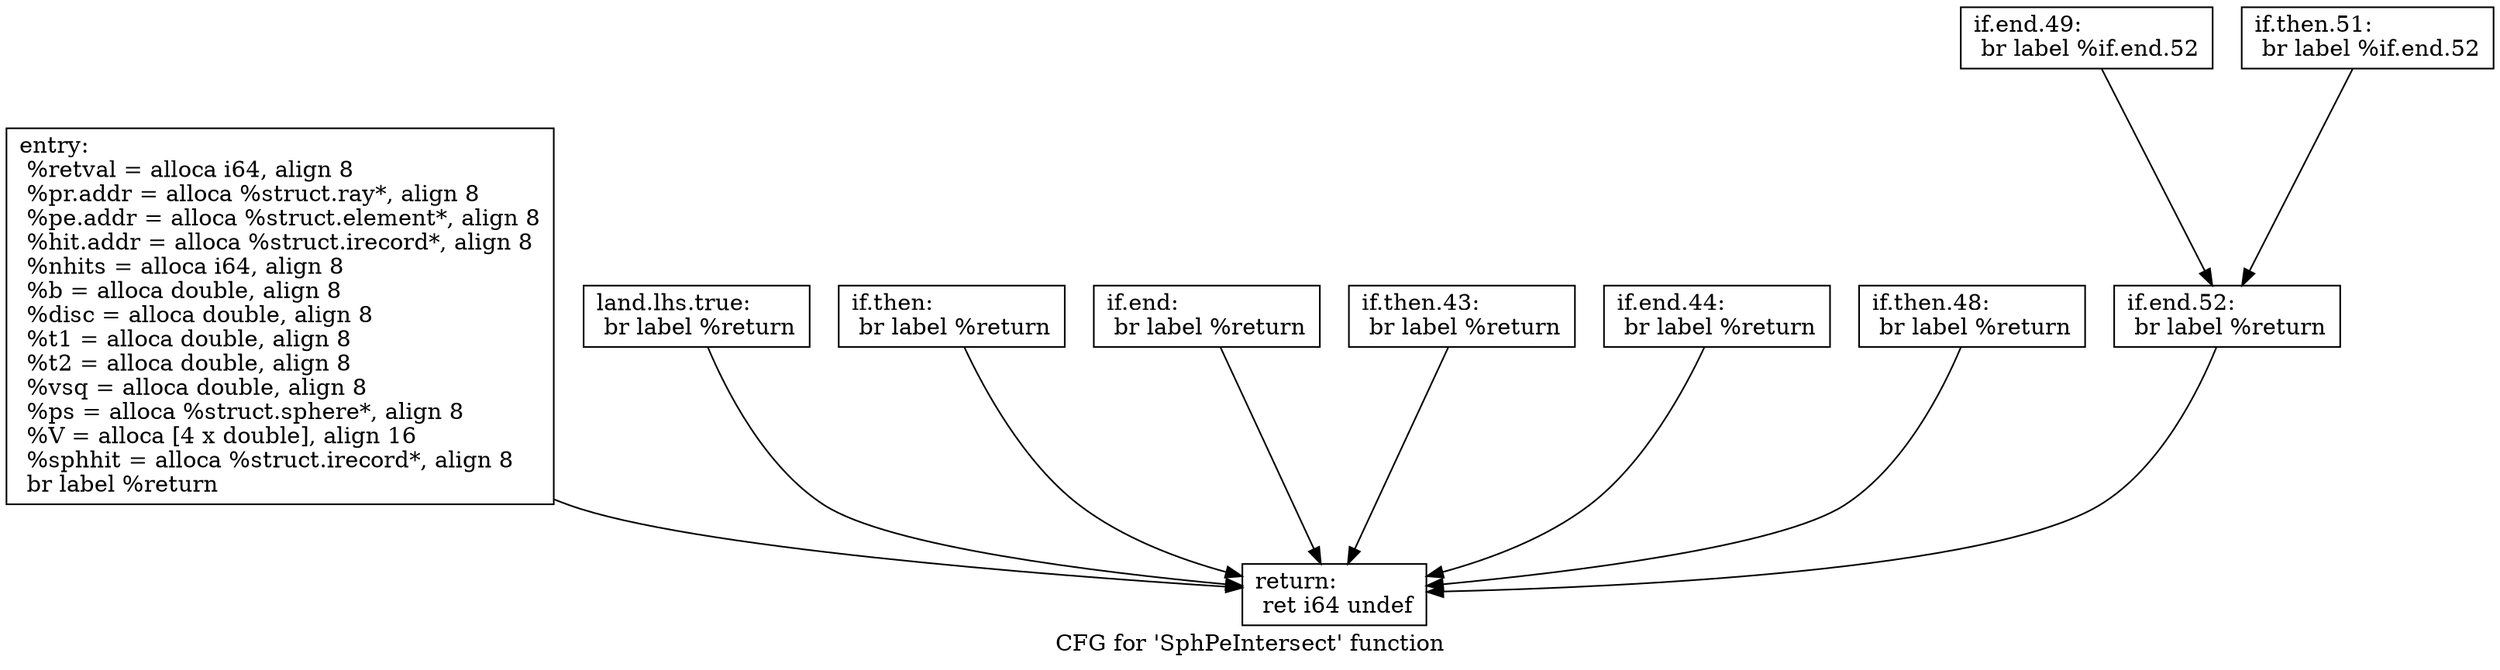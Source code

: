 digraph "CFG for 'SphPeIntersect' function" {
	label="CFG for 'SphPeIntersect' function";

	Node0x608a2e0 [shape=record,label="{entry:\l  %retval = alloca i64, align 8\l  %pr.addr = alloca %struct.ray*, align 8\l  %pe.addr = alloca %struct.element*, align 8\l  %hit.addr = alloca %struct.irecord*, align 8\l  %nhits = alloca i64, align 8\l  %b = alloca double, align 8\l  %disc = alloca double, align 8\l  %t1 = alloca double, align 8\l  %t2 = alloca double, align 8\l  %vsq = alloca double, align 8\l  %ps = alloca %struct.sphere*, align 8\l  %V = alloca [4 x double], align 16\l  %sphhit = alloca %struct.irecord*, align 8\l  br label %return\l}"];
	Node0x608a2e0 -> Node0x608a600;
	Node0x608a330 [shape=record,label="{land.lhs.true:                                    \l  br label %return\l}"];
	Node0x608a330 -> Node0x608a600;
	Node0x608a380 [shape=record,label="{if.then:                                          \l  br label %return\l}"];
	Node0x608a380 -> Node0x608a600;
	Node0x608a3d0 [shape=record,label="{if.end:                                           \l  br label %return\l}"];
	Node0x608a3d0 -> Node0x608a600;
	Node0x608a420 [shape=record,label="{if.then.43:                                       \l  br label %return\l}"];
	Node0x608a420 -> Node0x608a600;
	Node0x608a470 [shape=record,label="{if.end.44:                                        \l  br label %return\l}"];
	Node0x608a470 -> Node0x608a600;
	Node0x608a4c0 [shape=record,label="{if.then.48:                                       \l  br label %return\l}"];
	Node0x608a4c0 -> Node0x608a600;
	Node0x608a510 [shape=record,label="{if.end.49:                                        \l  br label %if.end.52\l}"];
	Node0x608a510 -> Node0x608a5b0;
	Node0x608a560 [shape=record,label="{if.then.51:                                       \l  br label %if.end.52\l}"];
	Node0x608a560 -> Node0x608a5b0;
	Node0x608a5b0 [shape=record,label="{if.end.52:                                        \l  br label %return\l}"];
	Node0x608a5b0 -> Node0x608a600;
	Node0x608a600 [shape=record,label="{return:                                           \l  ret i64 undef\l}"];
}
